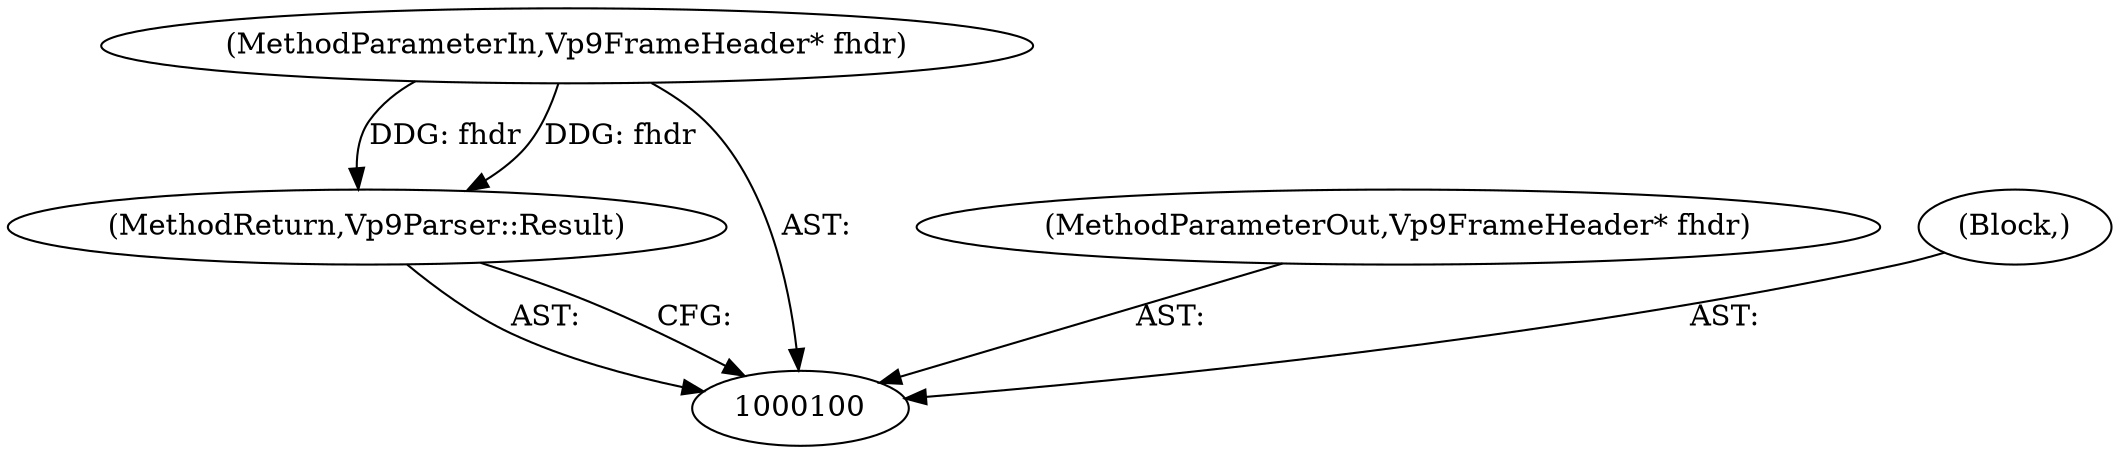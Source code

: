 digraph "0_Chrome_27c68f543e5eba779902447445dfb05ec3f5bf75_13" {
"1000103" [label="(MethodReturn,Vp9Parser::Result)"];
"1000101" [label="(MethodParameterIn,Vp9FrameHeader* fhdr)"];
"1000108" [label="(MethodParameterOut,Vp9FrameHeader* fhdr)"];
"1000102" [label="(Block,)"];
"1000103" -> "1000100"  [label="AST: "];
"1000103" -> "1000100"  [label="CFG: "];
"1000101" -> "1000103"  [label="DDG: fhdr"];
"1000101" -> "1000100"  [label="AST: "];
"1000101" -> "1000103"  [label="DDG: fhdr"];
"1000108" -> "1000100"  [label="AST: "];
"1000102" -> "1000100"  [label="AST: "];
}

